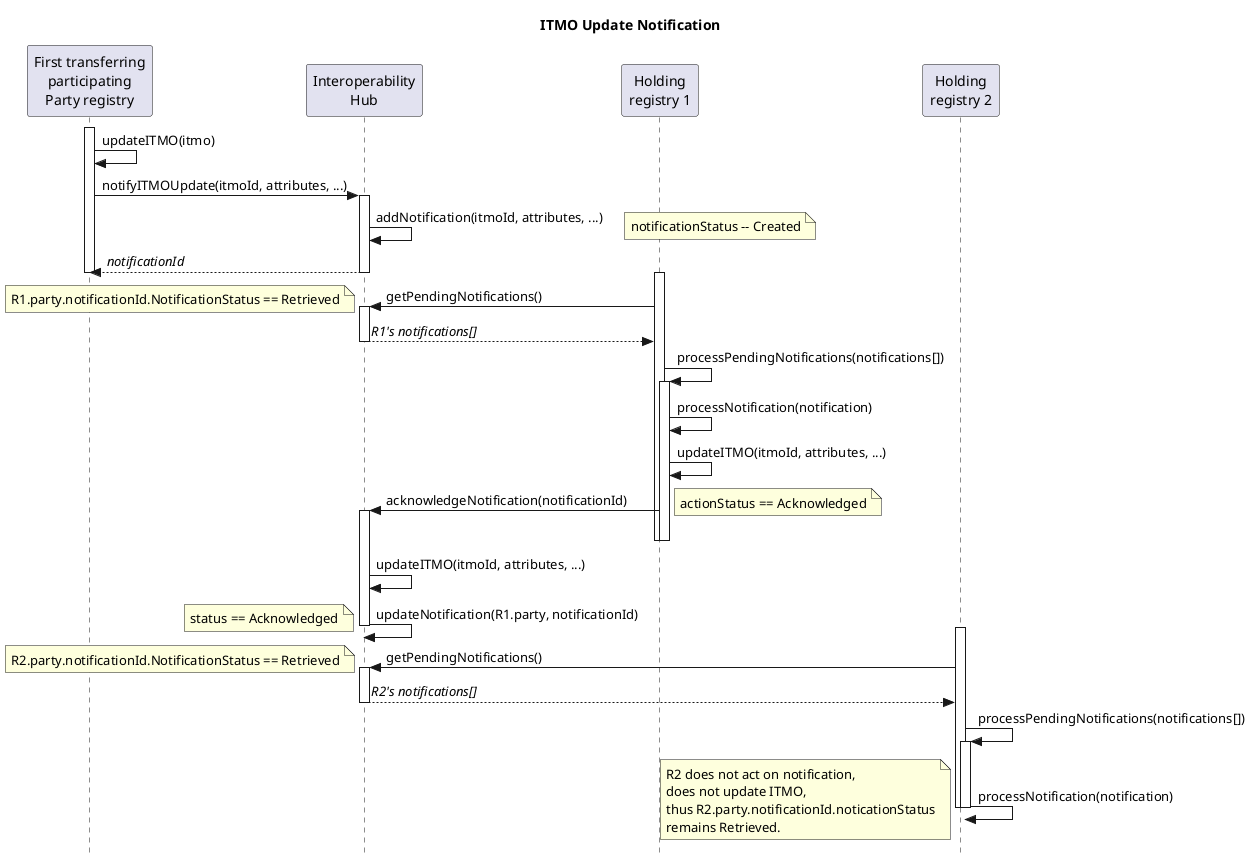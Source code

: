 @startuml

@startuml itmoUpdate_Notification_Sequence

title ITMO Update Notification

skinparam style strictuml

participant "First transferring\nparticipating\nParty registry" as Sender
participant "Interoperability\nHub" as Hub
participant "Holding\nregistry 1" as Receiver1
participant "Holding\nregistry 2" as Receiver2

activate Sender
Sender -> Sender: updateITMO(itmo)

Sender -> Hub++ : notifyITMOUpdate(itmoId, attributes, ...)
Hub -> Hub: addNotification(itmoId, attributes, ...)
  note right: notificationStatus -- Created
Sender <-- Hub: //notificationId//
deactivate Sender
deactivate Hub

activate Receiver1
Receiver1 -> Hub++: getPendingNotifications()
  note left: R1.party.notificationId.NotificationStatus == Retrieved
Receiver1 <-- Hub: //R1's notifications[]//
deactivate Hub

Receiver1 -> Receiver1: processPendingNotifications(notifications[])
activate Receiver1
Receiver1 -> Receiver1: processNotification(notification)
Receiver1 -> Receiver1: updateITMO(itmoId, attributes, ...)
Receiver1 -> Hub++: acknowledgeNotification(notificationId)
note right: actionStatus == Acknowledged
deactivate Receiver1
deactivate Receiver1
Hub -> Hub: updateITMO(itmoId, attributes, ...)
Hub -> Hub--: updateNotification(R1.party, notificationId)
  note left: status == Acknowledged

activate Receiver2
Receiver2 -> Hub++: getPendingNotifications()
  note left: R2.party.notificationId.NotificationStatus == Retrieved
Receiver2 <-- Hub: //R2's notifications[]//
deactivate Hub
Receiver2 -> Receiver2: processPendingNotifications(notifications[])
activate Receiver2
Receiver2 -> Receiver2: processNotification(notification)
deactivate Receiver2
deactivate Receiver2
note left: R2 does not act on notification,\ndoes not update ITMO,\nthus R2.party.notificationId.noticationStatus\nremains Retrieved.


@enduml
